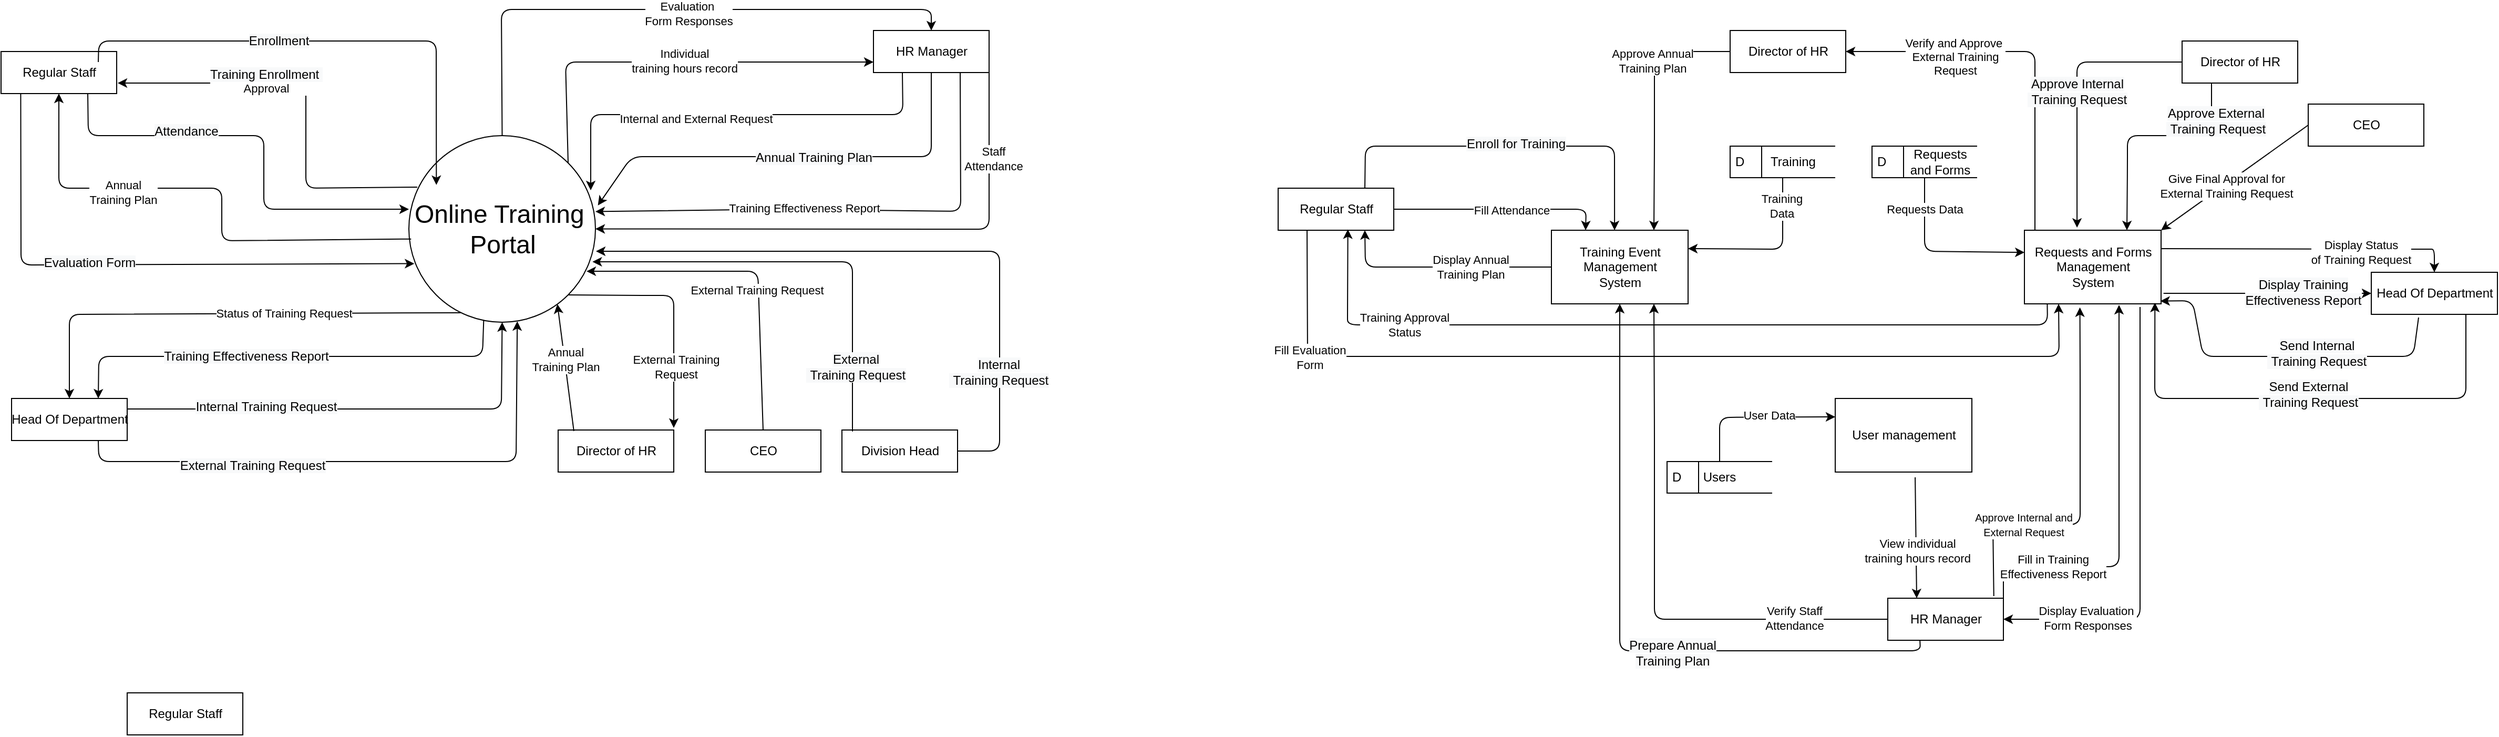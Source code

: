 <mxfile version="14.5.3" type="github">
  <diagram id="k6v7SNn6R5cbtLQKh57G" name="Page-1">
    <mxGraphModel dx="3220" dy="1323" grid="1" gridSize="10" guides="1" tooltips="1" connect="1" arrows="1" fold="1" page="1" pageScale="1" pageWidth="850" pageHeight="1100" math="0" shadow="0">
      <root>
        <mxCell id="0" />
        <mxCell id="1" parent="0" />
        <mxCell id="U9ONSfMutXBNtMthiVRR-1" value="Regular Staff" style="html=1;dashed=0;whitespace=wrap;" vertex="1" parent="1">
          <mxGeometry x="-790" y="180" width="110" height="40" as="geometry" />
        </mxCell>
        <mxCell id="U9ONSfMutXBNtMthiVRR-4" value="&lt;span style=&quot;font-size: 24px&quot;&gt;Online Training&amp;nbsp;&lt;/span&gt;&lt;br style=&quot;font-size: 24px&quot;&gt;&lt;span style=&quot;font-size: 24px&quot;&gt;Portal&lt;/span&gt;" style="shape=ellipse;html=1;dashed=0;whitespace=wrap;aspect=fixed;perimeter=ellipsePerimeter;" vertex="1" parent="1">
          <mxGeometry x="-402" y="260" width="177.5" height="177.5" as="geometry" />
        </mxCell>
        <mxCell id="U9ONSfMutXBNtMthiVRR-6" value="" style="endArrow=classic;html=1;exitX=0.045;exitY=0.276;exitDx=0;exitDy=0;exitPerimeter=0;" edge="1" parent="1" source="U9ONSfMutXBNtMthiVRR-4">
          <mxGeometry width="50" height="50" relative="1" as="geometry">
            <mxPoint x="-600" y="400" as="sourcePoint" />
            <mxPoint x="-679" y="210" as="targetPoint" />
            <Array as="points">
              <mxPoint x="-500" y="310" />
              <mxPoint x="-500" y="210" />
            </Array>
          </mxGeometry>
        </mxCell>
        <mxCell id="U9ONSfMutXBNtMthiVRR-8" value="&lt;span style=&quot;font-size: 12px ; background-color: rgb(248 , 249 , 250)&quot;&gt;Training Enrollment&amp;nbsp;&lt;br&gt;&lt;/span&gt;Approval" style="edgeLabel;html=1;align=center;verticalAlign=middle;resizable=0;points=[];" vertex="1" connectable="0" parent="U9ONSfMutXBNtMthiVRR-6">
          <mxGeometry x="0.268" y="-2" relative="1" as="geometry">
            <mxPoint as="offset" />
          </mxGeometry>
        </mxCell>
        <mxCell id="U9ONSfMutXBNtMthiVRR-9" value="" style="endArrow=classic;html=1;exitX=0.17;exitY=1.014;exitDx=0;exitDy=0;entryX=0.029;entryY=0.686;entryDx=0;entryDy=0;entryPerimeter=0;exitPerimeter=0;" edge="1" parent="1" source="U9ONSfMutXBNtMthiVRR-1" target="U9ONSfMutXBNtMthiVRR-4">
          <mxGeometry width="50" height="50" relative="1" as="geometry">
            <mxPoint x="-650" y="390" as="sourcePoint" />
            <mxPoint x="-600" y="340" as="targetPoint" />
            <Array as="points">
              <mxPoint x="-771" y="383" />
            </Array>
          </mxGeometry>
        </mxCell>
        <mxCell id="U9ONSfMutXBNtMthiVRR-10" value="&lt;span style=&quot;font-size: 12px ; background-color: rgb(248 , 249 , 250)&quot;&gt;Evaluation Form&lt;/span&gt;" style="edgeLabel;html=1;align=center;verticalAlign=middle;resizable=0;points=[];" vertex="1" connectable="0" parent="U9ONSfMutXBNtMthiVRR-9">
          <mxGeometry x="-0.153" y="2" relative="1" as="geometry">
            <mxPoint as="offset" />
          </mxGeometry>
        </mxCell>
        <mxCell id="U9ONSfMutXBNtMthiVRR-11" value="" style="endArrow=classic;html=1;exitX=0.75;exitY=1;exitDx=0;exitDy=0;" edge="1" parent="1" source="U9ONSfMutXBNtMthiVRR-1">
          <mxGeometry width="50" height="50" relative="1" as="geometry">
            <mxPoint x="-600" y="340" as="sourcePoint" />
            <mxPoint x="-402" y="330" as="targetPoint" />
            <Array as="points">
              <mxPoint x="-707" y="260" />
              <mxPoint x="-540" y="260" />
              <mxPoint x="-540" y="330" />
            </Array>
          </mxGeometry>
        </mxCell>
        <mxCell id="U9ONSfMutXBNtMthiVRR-13" value="&lt;span style=&quot;font-size: 12px ; background-color: rgb(248 , 249 , 250)&quot;&gt;Attendance&lt;/span&gt;" style="edgeLabel;html=1;align=center;verticalAlign=middle;resizable=0;points=[];" vertex="1" connectable="0" parent="U9ONSfMutXBNtMthiVRR-11">
          <mxGeometry x="-0.361" y="4" relative="1" as="geometry">
            <mxPoint as="offset" />
          </mxGeometry>
        </mxCell>
        <mxCell id="U9ONSfMutXBNtMthiVRR-14" value="" style="endArrow=classic;html=1;entryX=0.5;entryY=1;entryDx=0;entryDy=0;exitX=0.012;exitY=0.554;exitDx=0;exitDy=0;exitPerimeter=0;" edge="1" parent="1" source="U9ONSfMutXBNtMthiVRR-4" target="U9ONSfMutXBNtMthiVRR-1">
          <mxGeometry width="50" height="50" relative="1" as="geometry">
            <mxPoint x="-500" y="530" as="sourcePoint" />
            <mxPoint x="-450" y="480" as="targetPoint" />
            <Array as="points">
              <mxPoint x="-580" y="360" />
              <mxPoint x="-580" y="310" />
              <mxPoint x="-735" y="310" />
            </Array>
          </mxGeometry>
        </mxCell>
        <mxCell id="U9ONSfMutXBNtMthiVRR-15" value="Annual&lt;br&gt;Training Plan" style="edgeLabel;html=1;align=center;verticalAlign=middle;resizable=0;points=[];" vertex="1" connectable="0" parent="U9ONSfMutXBNtMthiVRR-14">
          <mxGeometry x="0.363" y="4" relative="1" as="geometry">
            <mxPoint as="offset" />
          </mxGeometry>
        </mxCell>
        <mxCell id="U9ONSfMutXBNtMthiVRR-16" value="Head Of Department" style="html=1;dashed=0;whitespace=wrap;" vertex="1" parent="1">
          <mxGeometry x="-780" y="510" width="110" height="40" as="geometry" />
        </mxCell>
        <mxCell id="U9ONSfMutXBNtMthiVRR-17" value="" style="endArrow=classic;html=1;entryX=0.5;entryY=0;entryDx=0;entryDy=0;exitX=0.277;exitY=0.949;exitDx=0;exitDy=0;exitPerimeter=0;" edge="1" parent="1" source="U9ONSfMutXBNtMthiVRR-4" target="U9ONSfMutXBNtMthiVRR-16">
          <mxGeometry width="50" height="50" relative="1" as="geometry">
            <mxPoint x="-570" y="540" as="sourcePoint" />
            <mxPoint x="-520" y="490" as="targetPoint" />
            <Array as="points">
              <mxPoint x="-725" y="430" />
            </Array>
          </mxGeometry>
        </mxCell>
        <mxCell id="U9ONSfMutXBNtMthiVRR-18" value="Status of Training Request" style="edgeLabel;html=1;align=center;verticalAlign=middle;resizable=0;points=[];" vertex="1" connectable="0" parent="U9ONSfMutXBNtMthiVRR-17">
          <mxGeometry x="-0.258" relative="1" as="geometry">
            <mxPoint as="offset" />
          </mxGeometry>
        </mxCell>
        <mxCell id="U9ONSfMutXBNtMthiVRR-19" value="" style="endArrow=classic;html=1;exitX=1;exitY=0.25;exitDx=0;exitDy=0;entryX=0.5;entryY=1;entryDx=0;entryDy=0;" edge="1" parent="1" source="U9ONSfMutXBNtMthiVRR-16" target="U9ONSfMutXBNtMthiVRR-4">
          <mxGeometry width="50" height="50" relative="1" as="geometry">
            <mxPoint x="-630" y="540" as="sourcePoint" />
            <mxPoint x="-400" y="500" as="targetPoint" />
            <Array as="points">
              <mxPoint x="-314" y="520" />
            </Array>
          </mxGeometry>
        </mxCell>
        <mxCell id="U9ONSfMutXBNtMthiVRR-20" value="&lt;span style=&quot;font-size: 12px ; background-color: rgb(248 , 249 , 250)&quot;&gt;Internal&lt;/span&gt;&lt;span style=&quot;font-size: 12px ; background-color: rgb(248 , 249 , 250)&quot;&gt;&amp;nbsp;Training Request&lt;/span&gt;" style="edgeLabel;html=1;align=center;verticalAlign=middle;resizable=0;points=[];" vertex="1" connectable="0" parent="U9ONSfMutXBNtMthiVRR-19">
          <mxGeometry x="-0.398" y="2" relative="1" as="geometry">
            <mxPoint as="offset" />
          </mxGeometry>
        </mxCell>
        <mxCell id="U9ONSfMutXBNtMthiVRR-21" value="" style="endArrow=classic;html=1;exitX=0.401;exitY=0.988;exitDx=0;exitDy=0;exitPerimeter=0;entryX=0.75;entryY=0;entryDx=0;entryDy=0;" edge="1" parent="1" source="U9ONSfMutXBNtMthiVRR-4" target="U9ONSfMutXBNtMthiVRR-16">
          <mxGeometry width="50" height="50" relative="1" as="geometry">
            <mxPoint x="-540" y="640" as="sourcePoint" />
            <mxPoint x="-490" y="590" as="targetPoint" />
            <Array as="points">
              <mxPoint x="-332" y="470" />
              <mxPoint x="-697" y="470" />
            </Array>
          </mxGeometry>
        </mxCell>
        <mxCell id="U9ONSfMutXBNtMthiVRR-22" value="&lt;span style=&quot;font-size: 12px ; background-color: rgb(248 , 249 , 250)&quot;&gt;Training&amp;nbsp;&lt;/span&gt;&lt;span style=&quot;font-size: 12px ; background-color: rgb(248 , 249 , 250)&quot;&gt;Effectiveness Report&lt;/span&gt;" style="edgeLabel;html=1;align=center;verticalAlign=middle;resizable=0;points=[];" vertex="1" connectable="0" parent="U9ONSfMutXBNtMthiVRR-21">
          <mxGeometry x="0.181" relative="1" as="geometry">
            <mxPoint as="offset" />
          </mxGeometry>
        </mxCell>
        <mxCell id="U9ONSfMutXBNtMthiVRR-23" value="" style="endArrow=classic;html=1;exitX=0.75;exitY=1;exitDx=0;exitDy=0;entryX=0.581;entryY=0.995;entryDx=0;entryDy=0;entryPerimeter=0;" edge="1" parent="1" source="U9ONSfMutXBNtMthiVRR-16" target="U9ONSfMutXBNtMthiVRR-4">
          <mxGeometry width="50" height="50" relative="1" as="geometry">
            <mxPoint x="-560" y="640" as="sourcePoint" />
            <mxPoint x="-510" y="590" as="targetPoint" />
            <Array as="points">
              <mxPoint x="-697" y="570" />
              <mxPoint x="-300" y="570" />
            </Array>
          </mxGeometry>
        </mxCell>
        <mxCell id="U9ONSfMutXBNtMthiVRR-24" value="&lt;span style=&quot;font-size: 12px ; background-color: rgb(248 , 249 , 250)&quot;&gt;External&lt;/span&gt;&lt;span style=&quot;font-size: 12px ; background-color: rgb(248 , 249 , 250)&quot;&gt;&amp;nbsp;Training Request&lt;/span&gt;" style="edgeLabel;html=1;align=center;verticalAlign=middle;resizable=0;points=[];" vertex="1" connectable="0" parent="U9ONSfMutXBNtMthiVRR-23">
          <mxGeometry x="-0.397" y="-4" relative="1" as="geometry">
            <mxPoint as="offset" />
          </mxGeometry>
        </mxCell>
        <mxCell id="U9ONSfMutXBNtMthiVRR-25" value="CEO" style="html=1;dashed=0;whitespace=wrap;" vertex="1" parent="1">
          <mxGeometry x="-120" y="540" width="110" height="40" as="geometry" />
        </mxCell>
        <mxCell id="U9ONSfMutXBNtMthiVRR-26" value="" style="endArrow=classic;html=1;exitX=0.5;exitY=0;exitDx=0;exitDy=0;entryX=0.952;entryY=0.727;entryDx=0;entryDy=0;entryPerimeter=0;" edge="1" parent="1" source="U9ONSfMutXBNtMthiVRR-25" target="U9ONSfMutXBNtMthiVRR-4">
          <mxGeometry width="50" height="50" relative="1" as="geometry">
            <mxPoint x="340" y="370" as="sourcePoint" />
            <mxPoint x="330" y="350" as="targetPoint" />
            <Array as="points">
              <mxPoint x="-70" y="389" />
            </Array>
          </mxGeometry>
        </mxCell>
        <mxCell id="U9ONSfMutXBNtMthiVRR-27" value="External Training Request" style="edgeLabel;html=1;align=center;verticalAlign=middle;resizable=0;points=[];" vertex="1" connectable="0" parent="U9ONSfMutXBNtMthiVRR-26">
          <mxGeometry x="-0.152" y="2" relative="1" as="geometry">
            <mxPoint as="offset" />
          </mxGeometry>
        </mxCell>
        <mxCell id="U9ONSfMutXBNtMthiVRR-28" value="Director of HR" style="html=1;dashed=0;whitespace=wrap;" vertex="1" parent="1">
          <mxGeometry x="-260" y="540" width="110" height="40" as="geometry" />
        </mxCell>
        <mxCell id="U9ONSfMutXBNtMthiVRR-29" value="" style="endArrow=classic;html=1;exitX=0.136;exitY=0.025;exitDx=0;exitDy=0;entryX=0.796;entryY=0.903;entryDx=0;entryDy=0;entryPerimeter=0;exitPerimeter=0;" edge="1" parent="1" source="U9ONSfMutXBNtMthiVRR-28" target="U9ONSfMutXBNtMthiVRR-4">
          <mxGeometry width="50" height="50" relative="1" as="geometry">
            <mxPoint x="-90" y="360" as="sourcePoint" />
            <mxPoint x="-40" y="310" as="targetPoint" />
            <Array as="points" />
          </mxGeometry>
        </mxCell>
        <mxCell id="U9ONSfMutXBNtMthiVRR-30" value="Annual&lt;br&gt;Training Plan" style="edgeLabel;html=1;align=center;verticalAlign=middle;resizable=0;points=[];" vertex="1" connectable="0" parent="U9ONSfMutXBNtMthiVRR-29">
          <mxGeometry x="0.122" y="-1" relative="1" as="geometry">
            <mxPoint as="offset" />
          </mxGeometry>
        </mxCell>
        <mxCell id="U9ONSfMutXBNtMthiVRR-31" value="" style="endArrow=classic;html=1;exitX=1;exitY=1;exitDx=0;exitDy=0;" edge="1" parent="1" source="U9ONSfMutXBNtMthiVRR-4">
          <mxGeometry width="50" height="50" relative="1" as="geometry">
            <mxPoint x="-180" y="390" as="sourcePoint" />
            <mxPoint x="-150" y="538" as="targetPoint" />
            <Array as="points">
              <mxPoint x="-190" y="412" />
              <mxPoint x="-150" y="412" />
              <mxPoint x="-150" y="450" />
            </Array>
          </mxGeometry>
        </mxCell>
        <mxCell id="U9ONSfMutXBNtMthiVRR-32" value="External Training&lt;br&gt;Request" style="edgeLabel;html=1;align=center;verticalAlign=middle;resizable=0;points=[];" vertex="1" connectable="0" parent="U9ONSfMutXBNtMthiVRR-31">
          <mxGeometry x="0.484" y="2" relative="1" as="geometry">
            <mxPoint as="offset" />
          </mxGeometry>
        </mxCell>
        <mxCell id="U9ONSfMutXBNtMthiVRR-33" value="Division Head" style="html=1;dashed=0;whitespace=wrap;" vertex="1" parent="1">
          <mxGeometry x="10" y="540" width="110" height="40" as="geometry" />
        </mxCell>
        <mxCell id="U9ONSfMutXBNtMthiVRR-37" value="" style="endArrow=classic;html=1;exitX=1;exitY=0.5;exitDx=0;exitDy=0;" edge="1" parent="1" source="U9ONSfMutXBNtMthiVRR-33">
          <mxGeometry width="50" height="50" relative="1" as="geometry">
            <mxPoint x="7.5" y="320.0" as="sourcePoint" />
            <mxPoint x="-224" y="370" as="targetPoint" />
            <Array as="points">
              <mxPoint x="160" y="560" />
              <mxPoint x="160" y="370" />
            </Array>
          </mxGeometry>
        </mxCell>
        <mxCell id="U9ONSfMutXBNtMthiVRR-53" value="&lt;span style=&quot;font-size: 12px ; background-color: rgb(248 , 249 , 250)&quot;&gt;Internal&lt;/span&gt;&lt;br style=&quot;font-size: 12px ; background-color: rgb(248 , 249 , 250)&quot;&gt;&lt;span style=&quot;font-size: 12px ; background-color: rgb(248 , 249 , 250)&quot;&gt;&amp;nbsp;Training Request&lt;/span&gt;" style="edgeLabel;html=1;align=center;verticalAlign=middle;resizable=0;points=[];" vertex="1" connectable="0" parent="U9ONSfMutXBNtMthiVRR-37">
          <mxGeometry x="-0.623" y="1" relative="1" as="geometry">
            <mxPoint as="offset" />
          </mxGeometry>
        </mxCell>
        <mxCell id="U9ONSfMutXBNtMthiVRR-39" value="" style="endArrow=classic;html=1;exitX=0.091;exitY=0.033;exitDx=0;exitDy=0;exitPerimeter=0;entryX=0.984;entryY=0.676;entryDx=0;entryDy=0;entryPerimeter=0;" edge="1" parent="1" source="U9ONSfMutXBNtMthiVRR-33" target="U9ONSfMutXBNtMthiVRR-4">
          <mxGeometry width="50" height="50" relative="1" as="geometry">
            <mxPoint x="-120" y="380" as="sourcePoint" />
            <mxPoint x="-223" y="358" as="targetPoint" />
            <Array as="points">
              <mxPoint x="20" y="450" />
              <mxPoint x="20" y="380" />
            </Array>
          </mxGeometry>
        </mxCell>
        <mxCell id="U9ONSfMutXBNtMthiVRR-52" value="&lt;span style=&quot;font-size: 12px ; background-color: rgb(248 , 249 , 250)&quot;&gt;External&lt;/span&gt;&lt;br style=&quot;font-size: 12px ; background-color: rgb(248 , 249 , 250)&quot;&gt;&lt;span style=&quot;font-size: 12px ; background-color: rgb(248 , 249 , 250)&quot;&gt;&amp;nbsp;Training Request&lt;/span&gt;" style="edgeLabel;html=1;align=center;verticalAlign=middle;resizable=0;points=[];" vertex="1" connectable="0" parent="U9ONSfMutXBNtMthiVRR-39">
          <mxGeometry x="-0.696" y="-3" relative="1" as="geometry">
            <mxPoint as="offset" />
          </mxGeometry>
        </mxCell>
        <mxCell id="U9ONSfMutXBNtMthiVRR-41" value="HR Manager" style="html=1;dashed=0;whitespace=wrap;" vertex="1" parent="1">
          <mxGeometry x="40" y="160" width="110" height="40" as="geometry" />
        </mxCell>
        <mxCell id="U9ONSfMutXBNtMthiVRR-42" value="" style="endArrow=classic;html=1;exitX=0.5;exitY=0;exitDx=0;exitDy=0;entryX=0.5;entryY=0;entryDx=0;entryDy=0;" edge="1" parent="1" source="U9ONSfMutXBNtMthiVRR-4" target="U9ONSfMutXBNtMthiVRR-41">
          <mxGeometry width="50" height="50" relative="1" as="geometry">
            <mxPoint x="-300" y="230" as="sourcePoint" />
            <mxPoint x="-250" y="180" as="targetPoint" />
            <Array as="points">
              <mxPoint x="-314" y="140" />
              <mxPoint x="95" y="140" />
            </Array>
          </mxGeometry>
        </mxCell>
        <mxCell id="U9ONSfMutXBNtMthiVRR-43" value="Evaluation&amp;nbsp;&lt;br&gt;Form Responses" style="edgeLabel;html=1;align=center;verticalAlign=middle;resizable=0;points=[];" vertex="1" connectable="0" parent="U9ONSfMutXBNtMthiVRR-42">
          <mxGeometry x="0.084" y="-4" relative="1" as="geometry">
            <mxPoint as="offset" />
          </mxGeometry>
        </mxCell>
        <mxCell id="U9ONSfMutXBNtMthiVRR-44" value="" style="endArrow=classic;html=1;exitX=1;exitY=0;exitDx=0;exitDy=0;entryX=0;entryY=0.75;entryDx=0;entryDy=0;" edge="1" parent="1" source="U9ONSfMutXBNtMthiVRR-4" target="U9ONSfMutXBNtMthiVRR-41">
          <mxGeometry width="50" height="50" relative="1" as="geometry">
            <mxPoint x="20" y="50" as="sourcePoint" />
            <mxPoint x="70" as="targetPoint" />
            <Array as="points">
              <mxPoint x="-253" y="190" />
            </Array>
          </mxGeometry>
        </mxCell>
        <mxCell id="U9ONSfMutXBNtMthiVRR-45" value="Individual&lt;br&gt;training hours record" style="edgeLabel;html=1;align=center;verticalAlign=middle;resizable=0;points=[];" vertex="1" connectable="0" parent="U9ONSfMutXBNtMthiVRR-44">
          <mxGeometry x="0.073" y="1" relative="1" as="geometry">
            <mxPoint as="offset" />
          </mxGeometry>
        </mxCell>
        <mxCell id="U9ONSfMutXBNtMthiVRR-46" value="" style="endArrow=classic;html=1;exitX=0.25;exitY=1;exitDx=0;exitDy=0;" edge="1" parent="1" source="U9ONSfMutXBNtMthiVRR-41">
          <mxGeometry width="50" height="50" relative="1" as="geometry">
            <mxPoint y="80" as="sourcePoint" />
            <mxPoint x="-229" y="312" as="targetPoint" />
            <Array as="points">
              <mxPoint x="68" y="240" />
              <mxPoint x="-90" y="240" />
              <mxPoint x="-229" y="240" />
            </Array>
          </mxGeometry>
        </mxCell>
        <mxCell id="U9ONSfMutXBNtMthiVRR-47" value="Internal and External Request" style="edgeLabel;html=1;align=center;verticalAlign=middle;resizable=0;points=[];" vertex="1" connectable="0" parent="U9ONSfMutXBNtMthiVRR-46">
          <mxGeometry x="0.158" y="4" relative="1" as="geometry">
            <mxPoint as="offset" />
          </mxGeometry>
        </mxCell>
        <mxCell id="U9ONSfMutXBNtMthiVRR-48" value="" style="endArrow=classic;html=1;exitX=0.5;exitY=1;exitDx=0;exitDy=0;entryX=1.013;entryY=0.374;entryDx=0;entryDy=0;entryPerimeter=0;" edge="1" parent="1" source="U9ONSfMutXBNtMthiVRR-41" target="U9ONSfMutXBNtMthiVRR-4">
          <mxGeometry width="50" height="50" relative="1" as="geometry">
            <mxPoint x="200" y="300" as="sourcePoint" />
            <mxPoint x="250" y="250" as="targetPoint" />
            <Array as="points">
              <mxPoint x="95" y="280" />
              <mxPoint x="-190" y="280" />
            </Array>
          </mxGeometry>
        </mxCell>
        <mxCell id="U9ONSfMutXBNtMthiVRR-49" value="&lt;span style=&quot;font-size: 12px ; background-color: rgb(248 , 249 , 250)&quot;&gt;Annual&amp;nbsp;&lt;/span&gt;&lt;span style=&quot;font-size: 12px ; background-color: rgb(248 , 249 , 250)&quot;&gt;Training Plan&lt;/span&gt;" style="edgeLabel;html=1;align=center;verticalAlign=middle;resizable=0;points=[];" vertex="1" connectable="0" parent="U9ONSfMutXBNtMthiVRR-48">
          <mxGeometry x="-0.086" y="1" relative="1" as="geometry">
            <mxPoint as="offset" />
          </mxGeometry>
        </mxCell>
        <mxCell id="U9ONSfMutXBNtMthiVRR-54" value="" style="endArrow=classic;html=1;exitX=0.75;exitY=1;exitDx=0;exitDy=0;entryX=1;entryY=0.407;entryDx=0;entryDy=0;entryPerimeter=0;" edge="1" parent="1" source="U9ONSfMutXBNtMthiVRR-41" target="U9ONSfMutXBNtMthiVRR-4">
          <mxGeometry width="50" height="50" relative="1" as="geometry">
            <mxPoint x="170" y="290" as="sourcePoint" />
            <mxPoint x="220" y="240" as="targetPoint" />
            <Array as="points">
              <mxPoint x="123" y="332" />
              <mxPoint x="-50" y="330" />
            </Array>
          </mxGeometry>
        </mxCell>
        <mxCell id="U9ONSfMutXBNtMthiVRR-55" value="Training Effectiveness Report" style="edgeLabel;html=1;align=center;verticalAlign=middle;resizable=0;points=[];" vertex="1" connectable="0" parent="U9ONSfMutXBNtMthiVRR-54">
          <mxGeometry x="0.172" y="-2" relative="1" as="geometry">
            <mxPoint as="offset" />
          </mxGeometry>
        </mxCell>
        <mxCell id="U9ONSfMutXBNtMthiVRR-56" value="" style="endArrow=classic;html=1;exitX=1;exitY=0.5;exitDx=0;exitDy=0;entryX=1;entryY=0.5;entryDx=0;entryDy=0;" edge="1" parent="1" source="U9ONSfMutXBNtMthiVRR-41" target="U9ONSfMutXBNtMthiVRR-4">
          <mxGeometry width="50" height="50" relative="1" as="geometry">
            <mxPoint x="260" y="250" as="sourcePoint" />
            <mxPoint x="310" y="200" as="targetPoint" />
            <Array as="points">
              <mxPoint x="150" y="349" />
            </Array>
          </mxGeometry>
        </mxCell>
        <mxCell id="U9ONSfMutXBNtMthiVRR-57" value="Staff&lt;br&gt;Attendance" style="edgeLabel;html=1;align=center;verticalAlign=middle;resizable=0;points=[];" vertex="1" connectable="0" parent="U9ONSfMutXBNtMthiVRR-56">
          <mxGeometry x="-0.625" y="4" relative="1" as="geometry">
            <mxPoint as="offset" />
          </mxGeometry>
        </mxCell>
        <mxCell id="U9ONSfMutXBNtMthiVRR-58" value="" style="endArrow=classic;html=1;entryX=0.091;entryY=0.208;entryDx=0;entryDy=0;entryPerimeter=0;exitX=0.75;exitY=0;exitDx=0;exitDy=0;" edge="1" parent="1">
          <mxGeometry width="50" height="50" relative="1" as="geometry">
            <mxPoint x="-697.5" y="190.0" as="sourcePoint" />
            <mxPoint x="-375.847" y="306.92" as="targetPoint" />
            <Array as="points">
              <mxPoint x="-697" y="170" />
              <mxPoint x="-520" y="170" />
              <mxPoint x="-376" y="170" />
            </Array>
          </mxGeometry>
        </mxCell>
        <mxCell id="U9ONSfMutXBNtMthiVRR-59" value="&lt;span style=&quot;font-size: 12px ; background-color: rgb(248 , 249 , 250)&quot;&gt;Enrollment&lt;/span&gt;" style="edgeLabel;html=1;align=center;verticalAlign=middle;resizable=0;points=[];" vertex="1" connectable="0" parent="U9ONSfMutXBNtMthiVRR-58">
          <mxGeometry x="-0.2" relative="1" as="geometry">
            <mxPoint as="offset" />
          </mxGeometry>
        </mxCell>
        <mxCell id="U9ONSfMutXBNtMthiVRR-64" value="Regular Staff" style="html=1;dashed=0;whitespace=wrap;" vertex="1" parent="1">
          <mxGeometry x="425" y="310" width="110" height="40" as="geometry" />
        </mxCell>
        <mxCell id="U9ONSfMutXBNtMthiVRR-65" value="" style="endArrow=classic;html=1;exitX=0.75;exitY=0;exitDx=0;exitDy=0;entryX=0.462;entryY=0;entryDx=0;entryDy=0;entryPerimeter=0;" edge="1" parent="1" source="U9ONSfMutXBNtMthiVRR-64" target="U9ONSfMutXBNtMthiVRR-67">
          <mxGeometry width="50" height="50" relative="1" as="geometry">
            <mxPoint x="735" y="350" as="sourcePoint" />
            <mxPoint x="745" y="340" as="targetPoint" />
            <Array as="points">
              <mxPoint x="508" y="270" />
              <mxPoint x="745" y="270" />
            </Array>
          </mxGeometry>
        </mxCell>
        <mxCell id="U9ONSfMutXBNtMthiVRR-70" value="&lt;span style=&quot;font-size: 12px ; background-color: rgb(248 , 249 , 250)&quot;&gt;Enroll for Training&lt;/span&gt;" style="edgeLabel;html=1;align=center;verticalAlign=middle;resizable=0;points=[];" vertex="1" connectable="0" parent="U9ONSfMutXBNtMthiVRR-65">
          <mxGeometry x="0.026" y="2" relative="1" as="geometry">
            <mxPoint as="offset" />
          </mxGeometry>
        </mxCell>
        <mxCell id="U9ONSfMutXBNtMthiVRR-67" value="Training Event &lt;br&gt;Management&lt;br&gt;System" style="html=1;dashed=0;whitespace=wrap;" vertex="1" parent="1">
          <mxGeometry x="685" y="350" width="130" height="70" as="geometry" />
        </mxCell>
        <mxCell id="U9ONSfMutXBNtMthiVRR-69" value="User management" style="html=1;dashed=0;whitespace=wrap;" vertex="1" parent="1">
          <mxGeometry x="955" y="510" width="130" height="70" as="geometry" />
        </mxCell>
        <mxCell id="U9ONSfMutXBNtMthiVRR-71" value="" style="endArrow=classic;html=1;entryX=0.75;entryY=1;entryDx=0;entryDy=0;exitX=0;exitY=0.5;exitDx=0;exitDy=0;" edge="1" parent="1" source="U9ONSfMutXBNtMthiVRR-67" target="U9ONSfMutXBNtMthiVRR-64">
          <mxGeometry width="50" height="50" relative="1" as="geometry">
            <mxPoint x="515" y="460" as="sourcePoint" />
            <mxPoint x="565" y="410" as="targetPoint" />
            <Array as="points">
              <mxPoint x="508" y="385" />
            </Array>
          </mxGeometry>
        </mxCell>
        <mxCell id="U9ONSfMutXBNtMthiVRR-72" value="Display Annual&lt;br&gt;Training Plan" style="edgeLabel;html=1;align=center;verticalAlign=middle;resizable=0;points=[];" vertex="1" connectable="0" parent="U9ONSfMutXBNtMthiVRR-71">
          <mxGeometry x="-0.272" relative="1" as="geometry">
            <mxPoint as="offset" />
          </mxGeometry>
        </mxCell>
        <mxCell id="U9ONSfMutXBNtMthiVRR-73" value="" style="endArrow=classic;html=1;exitX=0.25;exitY=1;exitDx=0;exitDy=0;entryX=0.25;entryY=1;entryDx=0;entryDy=0;" edge="1" parent="1" source="U9ONSfMutXBNtMthiVRR-64" target="U9ONSfMutXBNtMthiVRR-130">
          <mxGeometry width="50" height="50" relative="1" as="geometry">
            <mxPoint x="445" y="450" as="sourcePoint" />
            <mxPoint x="565" y="585" as="targetPoint" />
            <Array as="points">
              <mxPoint x="453" y="470" />
              <mxPoint x="1168" y="470" />
            </Array>
          </mxGeometry>
        </mxCell>
        <mxCell id="U9ONSfMutXBNtMthiVRR-75" value="Fill Evaluation&lt;br&gt;Form" style="edgeLabel;html=1;align=center;verticalAlign=middle;resizable=0;points=[];" vertex="1" connectable="0" parent="U9ONSfMutXBNtMthiVRR-73">
          <mxGeometry x="-0.725" y="-1" relative="1" as="geometry">
            <mxPoint as="offset" />
          </mxGeometry>
        </mxCell>
        <mxCell id="U9ONSfMutXBNtMthiVRR-74" value="" style="endArrow=classic;html=1;entryX=0.603;entryY=0.979;entryDx=0;entryDy=0;exitX=0.167;exitY=0.995;exitDx=0;exitDy=0;entryPerimeter=0;exitPerimeter=0;" edge="1" parent="1" source="U9ONSfMutXBNtMthiVRR-130" target="U9ONSfMutXBNtMthiVRR-64">
          <mxGeometry width="50" height="50" relative="1" as="geometry">
            <mxPoint x="545" y="470" as="sourcePoint" />
            <mxPoint x="595" y="420" as="targetPoint" />
            <Array as="points">
              <mxPoint x="1157" y="440" />
              <mxPoint x="491" y="440" />
              <mxPoint x="491" y="430" />
            </Array>
          </mxGeometry>
        </mxCell>
        <mxCell id="U9ONSfMutXBNtMthiVRR-198" value="Training Approval&lt;br&gt;Status" style="edgeLabel;html=1;align=center;verticalAlign=middle;resizable=0;points=[];" vertex="1" connectable="0" parent="U9ONSfMutXBNtMthiVRR-74">
          <mxGeometry x="0.629" relative="1" as="geometry">
            <mxPoint as="offset" />
          </mxGeometry>
        </mxCell>
        <mxCell id="U9ONSfMutXBNtMthiVRR-77" value="" style="endArrow=classic;html=1;exitX=1;exitY=0.5;exitDx=0;exitDy=0;entryX=0.25;entryY=0;entryDx=0;entryDy=0;" edge="1" parent="1" source="U9ONSfMutXBNtMthiVRR-64" target="U9ONSfMutXBNtMthiVRR-67">
          <mxGeometry width="50" height="50" relative="1" as="geometry">
            <mxPoint x="605" y="360" as="sourcePoint" />
            <mxPoint x="655" y="310" as="targetPoint" />
            <Array as="points">
              <mxPoint x="718" y="330" />
            </Array>
          </mxGeometry>
        </mxCell>
        <mxCell id="U9ONSfMutXBNtMthiVRR-78" value="Fill Attendance" style="edgeLabel;html=1;align=center;verticalAlign=middle;resizable=0;points=[];" vertex="1" connectable="0" parent="U9ONSfMutXBNtMthiVRR-77">
          <mxGeometry x="0.101" y="-1" relative="1" as="geometry">
            <mxPoint as="offset" />
          </mxGeometry>
        </mxCell>
        <mxCell id="U9ONSfMutXBNtMthiVRR-126" value="Director of HR" style="html=1;dashed=0;whitespace=wrap;" vertex="1" parent="1">
          <mxGeometry x="855" y="160" width="110" height="40" as="geometry" />
        </mxCell>
        <mxCell id="U9ONSfMutXBNtMthiVRR-127" value="" style="endArrow=classic;html=1;exitX=0;exitY=0.5;exitDx=0;exitDy=0;entryX=0.75;entryY=0;entryDx=0;entryDy=0;" edge="1" parent="1" source="U9ONSfMutXBNtMthiVRR-126" target="U9ONSfMutXBNtMthiVRR-67">
          <mxGeometry width="50" height="50" relative="1" as="geometry">
            <mxPoint x="875" y="360" as="sourcePoint" />
            <mxPoint x="925" y="310" as="targetPoint" />
            <Array as="points">
              <mxPoint x="783" y="180" />
              <mxPoint x="783" y="270" />
            </Array>
          </mxGeometry>
        </mxCell>
        <mxCell id="U9ONSfMutXBNtMthiVRR-129" value="Approve Annual&lt;br&gt;Training Plan" style="edgeLabel;html=1;align=center;verticalAlign=middle;resizable=0;points=[];" vertex="1" connectable="0" parent="U9ONSfMutXBNtMthiVRR-127">
          <mxGeometry x="-0.33" y="-2" relative="1" as="geometry">
            <mxPoint as="offset" />
          </mxGeometry>
        </mxCell>
        <mxCell id="U9ONSfMutXBNtMthiVRR-130" value="Requests and Forms&lt;br&gt;Management&lt;br&gt;System" style="html=1;dashed=0;whitespace=wrap;" vertex="1" parent="1">
          <mxGeometry x="1135" y="350" width="130" height="70" as="geometry" />
        </mxCell>
        <mxCell id="U9ONSfMutXBNtMthiVRR-133" value="" style="endArrow=classic;html=1;entryX=1;entryY=0.5;entryDx=0;entryDy=0;exitX=0.077;exitY=0;exitDx=0;exitDy=0;exitPerimeter=0;" edge="1" parent="1" source="U9ONSfMutXBNtMthiVRR-130" target="U9ONSfMutXBNtMthiVRR-126">
          <mxGeometry width="50" height="50" relative="1" as="geometry">
            <mxPoint x="1055" y="310" as="sourcePoint" />
            <mxPoint x="1105" y="260" as="targetPoint" />
            <Array as="points">
              <mxPoint x="1145" y="180" />
              <mxPoint x="1105" y="180" />
            </Array>
          </mxGeometry>
        </mxCell>
        <mxCell id="U9ONSfMutXBNtMthiVRR-134" value="Verify and Approve&amp;nbsp;&lt;br&gt;External Training&lt;br&gt;Request" style="edgeLabel;html=1;align=center;verticalAlign=middle;resizable=0;points=[];" vertex="1" connectable="0" parent="U9ONSfMutXBNtMthiVRR-133">
          <mxGeometry x="0.406" y="5" relative="1" as="geometry">
            <mxPoint as="offset" />
          </mxGeometry>
        </mxCell>
        <mxCell id="U9ONSfMutXBNtMthiVRR-135" value="Director of HR" style="html=1;dashed=0;whitespace=wrap;" vertex="1" parent="1">
          <mxGeometry x="1285" y="170" width="110" height="40" as="geometry" />
        </mxCell>
        <mxCell id="U9ONSfMutXBNtMthiVRR-136" value="" style="endArrow=classic;html=1;entryX=0.385;entryY=-0.035;entryDx=0;entryDy=0;exitX=0;exitY=0.5;exitDx=0;exitDy=0;entryPerimeter=0;" edge="1" parent="1" source="U9ONSfMutXBNtMthiVRR-135" target="U9ONSfMutXBNtMthiVRR-130">
          <mxGeometry width="50" height="50" relative="1" as="geometry">
            <mxPoint x="1305" y="410" as="sourcePoint" />
            <mxPoint x="1355" y="360" as="targetPoint" />
            <Array as="points">
              <mxPoint x="1185" y="190" />
              <mxPoint x="1185" y="250" />
            </Array>
          </mxGeometry>
        </mxCell>
        <mxCell id="U9ONSfMutXBNtMthiVRR-138" value="&lt;span style=&quot;font-size: 12px ; background-color: rgb(248 , 249 , 250)&quot;&gt;Approve&amp;nbsp;Internal&lt;/span&gt;&lt;br style=&quot;font-size: 12px ; background-color: rgb(248 , 249 , 250)&quot;&gt;&lt;span style=&quot;font-size: 12px ; background-color: rgb(248 , 249 , 250)&quot;&gt;&amp;nbsp;Training Request&lt;/span&gt;" style="edgeLabel;html=1;align=center;verticalAlign=middle;resizable=0;points=[];" vertex="1" connectable="0" parent="U9ONSfMutXBNtMthiVRR-136">
          <mxGeometry x="-0.008" relative="1" as="geometry">
            <mxPoint as="offset" />
          </mxGeometry>
        </mxCell>
        <mxCell id="U9ONSfMutXBNtMthiVRR-137" value="" style="endArrow=classic;html=1;entryX=0.75;entryY=0;entryDx=0;entryDy=0;" edge="1" parent="1" target="U9ONSfMutXBNtMthiVRR-130">
          <mxGeometry width="50" height="50" relative="1" as="geometry">
            <mxPoint x="1313" y="210" as="sourcePoint" />
            <mxPoint x="1385" y="330" as="targetPoint" />
            <Array as="points">
              <mxPoint x="1313" y="260" />
              <mxPoint x="1233" y="260" />
              <mxPoint x="1233" y="290" />
            </Array>
          </mxGeometry>
        </mxCell>
        <mxCell id="U9ONSfMutXBNtMthiVRR-139" value="&lt;span style=&quot;font-size: 12px ; background-color: rgb(248 , 249 , 250)&quot;&gt;Approve&amp;nbsp;External&lt;/span&gt;&lt;br style=&quot;font-size: 12px ; background-color: rgb(248 , 249 , 250)&quot;&gt;&lt;span style=&quot;font-size: 12px ; background-color: rgb(248 , 249 , 250)&quot;&gt;&amp;nbsp;Training Request&lt;/span&gt;" style="edgeLabel;html=1;align=center;verticalAlign=middle;resizable=0;points=[];" vertex="1" connectable="0" parent="U9ONSfMutXBNtMthiVRR-137">
          <mxGeometry x="-0.672" y="4" relative="1" as="geometry">
            <mxPoint as="offset" />
          </mxGeometry>
        </mxCell>
        <mxCell id="U9ONSfMutXBNtMthiVRR-141" value="CEO" style="html=1;dashed=0;whitespace=wrap;" vertex="1" parent="1">
          <mxGeometry x="1405" y="230" width="110" height="40" as="geometry" />
        </mxCell>
        <mxCell id="U9ONSfMutXBNtMthiVRR-142" value="" style="endArrow=classic;html=1;exitX=0;exitY=0.5;exitDx=0;exitDy=0;entryX=1;entryY=0;entryDx=0;entryDy=0;" edge="1" parent="1" source="U9ONSfMutXBNtMthiVRR-141" target="U9ONSfMutXBNtMthiVRR-130">
          <mxGeometry width="50" height="50" relative="1" as="geometry">
            <mxPoint x="1305" y="500" as="sourcePoint" />
            <mxPoint x="1266" y="385" as="targetPoint" />
          </mxGeometry>
        </mxCell>
        <mxCell id="U9ONSfMutXBNtMthiVRR-144" value="Give Final Approval for&lt;br&gt;External Training Request" style="edgeLabel;html=1;align=center;verticalAlign=middle;resizable=0;points=[];" vertex="1" connectable="0" parent="U9ONSfMutXBNtMthiVRR-142">
          <mxGeometry x="0.125" y="2" relative="1" as="geometry">
            <mxPoint as="offset" />
          </mxGeometry>
        </mxCell>
        <mxCell id="U9ONSfMutXBNtMthiVRR-145" value="HR Manager" style="html=1;dashed=0;whitespace=wrap;" vertex="1" parent="1">
          <mxGeometry x="1005" y="700" width="110" height="40" as="geometry" />
        </mxCell>
        <mxCell id="U9ONSfMutXBNtMthiVRR-146" value="" style="endArrow=classic;html=1;exitX=1;exitY=0;exitDx=0;exitDy=0;" edge="1" parent="1" source="U9ONSfMutXBNtMthiVRR-145">
          <mxGeometry width="50" height="50" relative="1" as="geometry">
            <mxPoint x="1245" y="560" as="sourcePoint" />
            <mxPoint x="1225" y="421" as="targetPoint" />
            <Array as="points">
              <mxPoint x="1115" y="670" />
              <mxPoint x="1155" y="670" />
              <mxPoint x="1225" y="670" />
              <mxPoint x="1225" y="540" />
            </Array>
          </mxGeometry>
        </mxCell>
        <mxCell id="U9ONSfMutXBNtMthiVRR-185" value="Fill in Training&lt;br&gt;Effectiveness Report" style="edgeLabel;html=1;align=center;verticalAlign=middle;resizable=0;points=[];" vertex="1" connectable="0" parent="U9ONSfMutXBNtMthiVRR-146">
          <mxGeometry x="-0.603" relative="1" as="geometry">
            <mxPoint as="offset" />
          </mxGeometry>
        </mxCell>
        <mxCell id="U9ONSfMutXBNtMthiVRR-148" value="" style="endArrow=classic;html=1;entryX=0.406;entryY=1.048;entryDx=0;entryDy=0;entryPerimeter=0;exitX=0.917;exitY=-0.05;exitDx=0;exitDy=0;exitPerimeter=0;" edge="1" parent="1" source="U9ONSfMutXBNtMthiVRR-145" target="U9ONSfMutXBNtMthiVRR-130">
          <mxGeometry width="50" height="50" relative="1" as="geometry">
            <mxPoint x="1025" y="691" as="sourcePoint" />
            <mxPoint x="1445" y="620" as="targetPoint" />
            <Array as="points">
              <mxPoint x="1105" y="630" />
              <mxPoint x="1188" y="630" />
              <mxPoint x="1188" y="490" />
            </Array>
          </mxGeometry>
        </mxCell>
        <mxCell id="U9ONSfMutXBNtMthiVRR-194" value="&lt;font style=&quot;font-size: 10px&quot;&gt;Approve Internal and&lt;br&gt;External&amp;nbsp;&lt;/font&gt;&lt;font style=&quot;font-size: 10px&quot;&gt;Request&lt;/font&gt;" style="edgeLabel;html=1;align=center;verticalAlign=middle;resizable=0;points=[];" vertex="1" connectable="0" parent="U9ONSfMutXBNtMthiVRR-148">
          <mxGeometry x="-0.461" relative="1" as="geometry">
            <mxPoint as="offset" />
          </mxGeometry>
        </mxCell>
        <mxCell id="U9ONSfMutXBNtMthiVRR-151" value="" style="endArrow=classic;html=1;" edge="1" parent="1">
          <mxGeometry width="50" height="50" relative="1" as="geometry">
            <mxPoint x="1245" y="423" as="sourcePoint" />
            <mxPoint x="1115" y="720" as="targetPoint" />
            <Array as="points">
              <mxPoint x="1245" y="550" />
              <mxPoint x="1245" y="720" />
              <mxPoint x="1168" y="720" />
            </Array>
          </mxGeometry>
        </mxCell>
        <mxCell id="U9ONSfMutXBNtMthiVRR-183" value="Display Evaluation&amp;nbsp;&lt;br&gt;Form Responses" style="edgeLabel;html=1;align=center;verticalAlign=middle;resizable=0;points=[];" vertex="1" connectable="0" parent="U9ONSfMutXBNtMthiVRR-151">
          <mxGeometry x="0.625" y="-1" relative="1" as="geometry">
            <mxPoint as="offset" />
          </mxGeometry>
        </mxCell>
        <mxCell id="U9ONSfMutXBNtMthiVRR-153" value="" style="endArrow=classic;html=1;exitX=0.278;exitY=1.002;exitDx=0;exitDy=0;entryX=0.5;entryY=1;entryDx=0;entryDy=0;exitPerimeter=0;" edge="1" parent="1" source="U9ONSfMutXBNtMthiVRR-145" target="U9ONSfMutXBNtMthiVRR-67">
          <mxGeometry width="50" height="50" relative="1" as="geometry">
            <mxPoint x="885" y="660" as="sourcePoint" />
            <mxPoint x="555" y="750" as="targetPoint" />
            <Array as="points">
              <mxPoint x="1036" y="750" />
              <mxPoint x="750" y="750" />
              <mxPoint x="750" y="600" />
              <mxPoint x="750" y="560" />
            </Array>
          </mxGeometry>
        </mxCell>
        <mxCell id="U9ONSfMutXBNtMthiVRR-199" value="&lt;span style=&quot;font-size: 12px ; background-color: rgb(248 , 249 , 250)&quot;&gt;Prepare Annual&lt;/span&gt;&lt;br style=&quot;font-size: 12px&quot;&gt;&lt;span style=&quot;font-size: 12px ; background-color: rgb(248 , 249 , 250)&quot;&gt;Training Plan&lt;/span&gt;" style="edgeLabel;html=1;align=center;verticalAlign=middle;resizable=0;points=[];" vertex="1" connectable="0" parent="U9ONSfMutXBNtMthiVRR-153">
          <mxGeometry x="-0.212" y="2" relative="1" as="geometry">
            <mxPoint as="offset" />
          </mxGeometry>
        </mxCell>
        <mxCell id="U9ONSfMutXBNtMthiVRR-157" value="" style="endArrow=classic;html=1;exitX=0;exitY=0.5;exitDx=0;exitDy=0;entryX=0.75;entryY=1;entryDx=0;entryDy=0;" edge="1" parent="1" source="U9ONSfMutXBNtMthiVRR-145" target="U9ONSfMutXBNtMthiVRR-67">
          <mxGeometry width="50" height="50" relative="1" as="geometry">
            <mxPoint x="965" y="560" as="sourcePoint" />
            <mxPoint x="745" y="610" as="targetPoint" />
            <Array as="points">
              <mxPoint x="905" y="720" />
              <mxPoint x="783" y="720" />
              <mxPoint x="783" y="540" />
            </Array>
          </mxGeometry>
        </mxCell>
        <mxCell id="U9ONSfMutXBNtMthiVRR-200" value="Verify Staff&lt;br&gt;Attendance" style="edgeLabel;html=1;align=center;verticalAlign=middle;resizable=0;points=[];" vertex="1" connectable="0" parent="U9ONSfMutXBNtMthiVRR-157">
          <mxGeometry x="-0.658" y="-1" relative="1" as="geometry">
            <mxPoint as="offset" />
          </mxGeometry>
        </mxCell>
        <mxCell id="U9ONSfMutXBNtMthiVRR-171" value="Head Of Department" style="html=1;dashed=0;whitespace=wrap;" vertex="1" parent="1">
          <mxGeometry x="1465" y="390" width="120" height="40" as="geometry" />
        </mxCell>
        <mxCell id="U9ONSfMutXBNtMthiVRR-172" value="" style="endArrow=classic;html=1;entryX=0.955;entryY=0.984;entryDx=0;entryDy=0;entryPerimeter=0;exitX=0.75;exitY=1;exitDx=0;exitDy=0;" edge="1" parent="1" source="U9ONSfMutXBNtMthiVRR-171" target="U9ONSfMutXBNtMthiVRR-130">
          <mxGeometry width="50" height="50" relative="1" as="geometry">
            <mxPoint x="1445" y="760" as="sourcePoint" />
            <mxPoint x="1225" y="423" as="targetPoint" />
            <Array as="points">
              <mxPoint x="1555" y="510" />
              <mxPoint x="1259" y="510" />
            </Array>
          </mxGeometry>
        </mxCell>
        <mxCell id="U9ONSfMutXBNtMthiVRR-174" value="&lt;span style=&quot;font-size: 12px ; background-color: rgb(248 , 249 , 250)&quot;&gt;Send External&lt;/span&gt;&lt;br style=&quot;font-size: 12px ; background-color: rgb(248 , 249 , 250)&quot;&gt;&lt;span style=&quot;font-size: 12px ; background-color: rgb(248 , 249 , 250)&quot;&gt;&amp;nbsp;Training Request&lt;/span&gt;" style="edgeLabel;html=1;align=center;verticalAlign=middle;resizable=0;points=[];" vertex="1" connectable="0" parent="U9ONSfMutXBNtMthiVRR-172">
          <mxGeometry x="-0.016" y="-4" relative="1" as="geometry">
            <mxPoint as="offset" />
          </mxGeometry>
        </mxCell>
        <mxCell id="U9ONSfMutXBNtMthiVRR-175" value="" style="endArrow=classic;html=1;entryX=0.995;entryY=0.962;entryDx=0;entryDy=0;entryPerimeter=0;exitX=0.375;exitY=1.075;exitDx=0;exitDy=0;exitPerimeter=0;" edge="1" parent="1" source="U9ONSfMutXBNtMthiVRR-171" target="U9ONSfMutXBNtMthiVRR-130">
          <mxGeometry width="50" height="50" relative="1" as="geometry">
            <mxPoint x="1485" y="620" as="sourcePoint" />
            <mxPoint x="1385" y="540" as="targetPoint" />
            <Array as="points">
              <mxPoint x="1505" y="470" />
              <mxPoint x="1435" y="470" />
              <mxPoint x="1305" y="470" />
              <mxPoint x="1295" y="417" />
            </Array>
          </mxGeometry>
        </mxCell>
        <mxCell id="U9ONSfMutXBNtMthiVRR-176" value="&lt;span style=&quot;font-size: 12px ; background-color: rgb(248 , 249 , 250)&quot;&gt;Send Internal&lt;/span&gt;&lt;br style=&quot;font-size: 12px ; background-color: rgb(248 , 249 , 250)&quot;&gt;&lt;span style=&quot;font-size: 12px ; background-color: rgb(248 , 249 , 250)&quot;&gt;&amp;nbsp;Training Request&lt;/span&gt;" style="edgeLabel;html=1;align=center;verticalAlign=middle;resizable=0;points=[];" vertex="1" connectable="0" parent="U9ONSfMutXBNtMthiVRR-175">
          <mxGeometry x="-0.195" y="-3" relative="1" as="geometry">
            <mxPoint as="offset" />
          </mxGeometry>
        </mxCell>
        <mxCell id="U9ONSfMutXBNtMthiVRR-189" value="" style="endArrow=classic;html=1;entryX=0;entryY=0.5;entryDx=0;entryDy=0;exitX=1.018;exitY=0.857;exitDx=0;exitDy=0;exitPerimeter=0;" edge="1" parent="1" source="U9ONSfMutXBNtMthiVRR-130" target="U9ONSfMutXBNtMthiVRR-171">
          <mxGeometry width="50" height="50" relative="1" as="geometry">
            <mxPoint x="1595" y="760" as="sourcePoint" />
            <mxPoint x="1745" y="530" as="targetPoint" />
          </mxGeometry>
        </mxCell>
        <mxCell id="U9ONSfMutXBNtMthiVRR-190" value="&lt;span style=&quot;font-size: 12px ; background-color: rgb(248 , 249 , 250)&quot;&gt;Display Training&lt;/span&gt;&lt;br style=&quot;font-size: 12px&quot;&gt;&lt;span style=&quot;font-size: 12px ; background-color: rgb(248 , 249 , 250)&quot;&gt;Effectiveness Report&lt;/span&gt;" style="edgeLabel;html=1;align=center;verticalAlign=middle;resizable=0;points=[];" vertex="1" connectable="0" parent="U9ONSfMutXBNtMthiVRR-189">
          <mxGeometry x="0.337" y="1" relative="1" as="geometry">
            <mxPoint as="offset" />
          </mxGeometry>
        </mxCell>
        <mxCell id="U9ONSfMutXBNtMthiVRR-192" value="" style="endArrow=classic;html=1;exitX=1;exitY=0.25;exitDx=0;exitDy=0;entryX=0.5;entryY=0;entryDx=0;entryDy=0;" edge="1" parent="1" source="U9ONSfMutXBNtMthiVRR-130" target="U9ONSfMutXBNtMthiVRR-171">
          <mxGeometry width="50" height="50" relative="1" as="geometry">
            <mxPoint x="1535" y="620" as="sourcePoint" />
            <mxPoint x="1735" y="430" as="targetPoint" />
            <Array as="points">
              <mxPoint x="1495" y="368" />
              <mxPoint x="1515" y="368" />
              <mxPoint x="1525" y="368" />
            </Array>
          </mxGeometry>
        </mxCell>
        <mxCell id="U9ONSfMutXBNtMthiVRR-193" value="Display Status&lt;br&gt;of Training Request" style="edgeLabel;html=1;align=center;verticalAlign=middle;resizable=0;points=[];" vertex="1" connectable="0" parent="U9ONSfMutXBNtMthiVRR-192">
          <mxGeometry x="0.348" y="-3" relative="1" as="geometry">
            <mxPoint as="offset" />
          </mxGeometry>
        </mxCell>
        <mxCell id="U9ONSfMutXBNtMthiVRR-196" value="" style="endArrow=classic;html=1;exitX=0.585;exitY=1.071;exitDx=0;exitDy=0;entryX=0.25;entryY=0;entryDx=0;entryDy=0;exitPerimeter=0;" edge="1" parent="1" source="U9ONSfMutXBNtMthiVRR-69" target="U9ONSfMutXBNtMthiVRR-145">
          <mxGeometry width="50" height="50" relative="1" as="geometry">
            <mxPoint x="925" y="640" as="sourcePoint" />
            <mxPoint x="975" y="590" as="targetPoint" />
          </mxGeometry>
        </mxCell>
        <mxCell id="U9ONSfMutXBNtMthiVRR-197" value="View individual&lt;br&gt;training hours record" style="edgeLabel;html=1;align=center;verticalAlign=middle;resizable=0;points=[];" vertex="1" connectable="0" parent="U9ONSfMutXBNtMthiVRR-196">
          <mxGeometry x="0.219" y="1" relative="1" as="geometry">
            <mxPoint as="offset" />
          </mxGeometry>
        </mxCell>
        <mxCell id="U9ONSfMutXBNtMthiVRR-201" value="D" style="html=1;dashed=0;whitespace=wrap;shape=mxgraph.dfd.dataStoreID;align=left;spacingLeft=3;points=[[0,0],[0.5,0],[1,0],[0,0.5],[1,0.5],[0,1],[0.5,1],[1,1]];" vertex="1" parent="1">
          <mxGeometry x="855" y="270" width="100" height="30" as="geometry" />
        </mxCell>
        <mxCell id="U9ONSfMutXBNtMthiVRR-202" value="Training" style="text;html=1;strokeColor=none;fillColor=none;align=center;verticalAlign=middle;whiteSpace=wrap;rounded=0;" vertex="1" parent="1">
          <mxGeometry x="895" y="275" width="40" height="20" as="geometry" />
        </mxCell>
        <mxCell id="U9ONSfMutXBNtMthiVRR-203" value="" style="endArrow=classic;html=1;entryX=1;entryY=0.25;entryDx=0;entryDy=0;exitX=0.5;exitY=1;exitDx=0;exitDy=0;" edge="1" parent="1" source="U9ONSfMutXBNtMthiVRR-201" target="U9ONSfMutXBNtMthiVRR-67">
          <mxGeometry width="50" height="50" relative="1" as="geometry">
            <mxPoint x="885" y="410" as="sourcePoint" />
            <mxPoint x="935" y="360" as="targetPoint" />
            <Array as="points">
              <mxPoint x="905" y="368" />
            </Array>
          </mxGeometry>
        </mxCell>
        <mxCell id="U9ONSfMutXBNtMthiVRR-204" value="Training&lt;br&gt;Data" style="edgeLabel;html=1;align=center;verticalAlign=middle;resizable=0;points=[];" vertex="1" connectable="0" parent="U9ONSfMutXBNtMthiVRR-203">
          <mxGeometry x="-0.662" y="-1" relative="1" as="geometry">
            <mxPoint as="offset" />
          </mxGeometry>
        </mxCell>
        <mxCell id="U9ONSfMutXBNtMthiVRR-205" value="D" style="html=1;dashed=0;whitespace=wrap;shape=mxgraph.dfd.dataStoreID;align=left;spacingLeft=3;points=[[0,0],[0.5,0],[1,0],[0,0.5],[1,0.5],[0,1],[0.5,1],[1,1]];" vertex="1" parent="1">
          <mxGeometry x="795" y="570" width="100" height="30" as="geometry" />
        </mxCell>
        <mxCell id="U9ONSfMutXBNtMthiVRR-206" value="" style="endArrow=classic;html=1;exitX=0.5;exitY=0;exitDx=0;exitDy=0;entryX=0;entryY=0.25;entryDx=0;entryDy=0;" edge="1" parent="1" source="U9ONSfMutXBNtMthiVRR-205" target="U9ONSfMutXBNtMthiVRR-69">
          <mxGeometry width="50" height="50" relative="1" as="geometry">
            <mxPoint x="865" y="540" as="sourcePoint" />
            <mxPoint x="915" y="490" as="targetPoint" />
            <Array as="points">
              <mxPoint x="845" y="528" />
            </Array>
          </mxGeometry>
        </mxCell>
        <mxCell id="U9ONSfMutXBNtMthiVRR-208" value="User Data" style="edgeLabel;html=1;align=center;verticalAlign=middle;resizable=0;points=[];" vertex="1" connectable="0" parent="U9ONSfMutXBNtMthiVRR-206">
          <mxGeometry x="0.167" y="2" relative="1" as="geometry">
            <mxPoint as="offset" />
          </mxGeometry>
        </mxCell>
        <mxCell id="U9ONSfMutXBNtMthiVRR-207" value="Users" style="text;html=1;strokeColor=none;fillColor=none;align=center;verticalAlign=middle;whiteSpace=wrap;rounded=0;" vertex="1" parent="1">
          <mxGeometry x="825" y="575" width="40" height="20" as="geometry" />
        </mxCell>
        <mxCell id="U9ONSfMutXBNtMthiVRR-209" value="D" style="html=1;dashed=0;whitespace=wrap;shape=mxgraph.dfd.dataStoreID;align=left;spacingLeft=3;points=[[0,0],[0.5,0],[1,0],[0,0.5],[1,0.5],[0,1],[0.5,1],[1,1]];" vertex="1" parent="1">
          <mxGeometry x="990" y="270" width="100" height="30" as="geometry" />
        </mxCell>
        <mxCell id="U9ONSfMutXBNtMthiVRR-210" value="" style="endArrow=classic;html=1;exitX=0.5;exitY=1;exitDx=0;exitDy=0;entryX=0.001;entryY=0.301;entryDx=0;entryDy=0;entryPerimeter=0;" edge="1" parent="1" source="U9ONSfMutXBNtMthiVRR-209" target="U9ONSfMutXBNtMthiVRR-130">
          <mxGeometry width="50" height="50" relative="1" as="geometry">
            <mxPoint x="1065" y="370" as="sourcePoint" />
            <mxPoint x="1115" y="320" as="targetPoint" />
            <Array as="points">
              <mxPoint x="1040" y="370" />
            </Array>
          </mxGeometry>
        </mxCell>
        <mxCell id="U9ONSfMutXBNtMthiVRR-212" value="Requests Data" style="edgeLabel;html=1;align=center;verticalAlign=middle;resizable=0;points=[];" vertex="1" connectable="0" parent="U9ONSfMutXBNtMthiVRR-210">
          <mxGeometry x="-0.643" relative="1" as="geometry">
            <mxPoint as="offset" />
          </mxGeometry>
        </mxCell>
        <mxCell id="U9ONSfMutXBNtMthiVRR-211" value="Requests and Forms" style="text;html=1;strokeColor=none;fillColor=none;align=center;verticalAlign=middle;whiteSpace=wrap;rounded=0;" vertex="1" parent="1">
          <mxGeometry x="1020" y="275" width="70" height="20" as="geometry" />
        </mxCell>
        <mxCell id="U9ONSfMutXBNtMthiVRR-213" value="Regular Staff" style="html=1;dashed=0;whitespace=wrap;" vertex="1" parent="1">
          <mxGeometry x="-670" y="790" width="110" height="40" as="geometry" />
        </mxCell>
      </root>
    </mxGraphModel>
  </diagram>
</mxfile>
